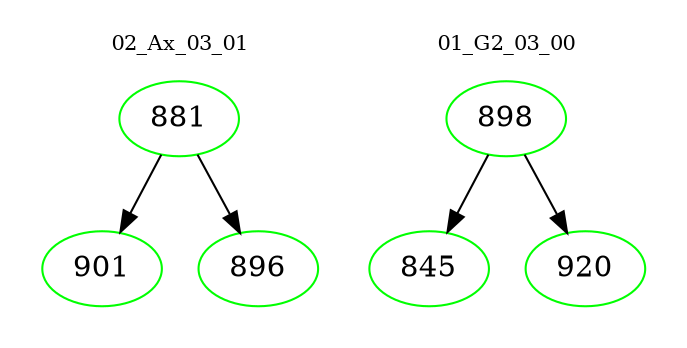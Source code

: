 digraph{
subgraph cluster_0 {
color = white
label = "02_Ax_03_01";
fontsize=10;
T0_881 [label="881", color="green"]
T0_881 -> T0_901 [color="black"]
T0_901 [label="901", color="green"]
T0_881 -> T0_896 [color="black"]
T0_896 [label="896", color="green"]
}
subgraph cluster_1 {
color = white
label = "01_G2_03_00";
fontsize=10;
T1_898 [label="898", color="green"]
T1_898 -> T1_845 [color="black"]
T1_845 [label="845", color="green"]
T1_898 -> T1_920 [color="black"]
T1_920 [label="920", color="green"]
}
}
